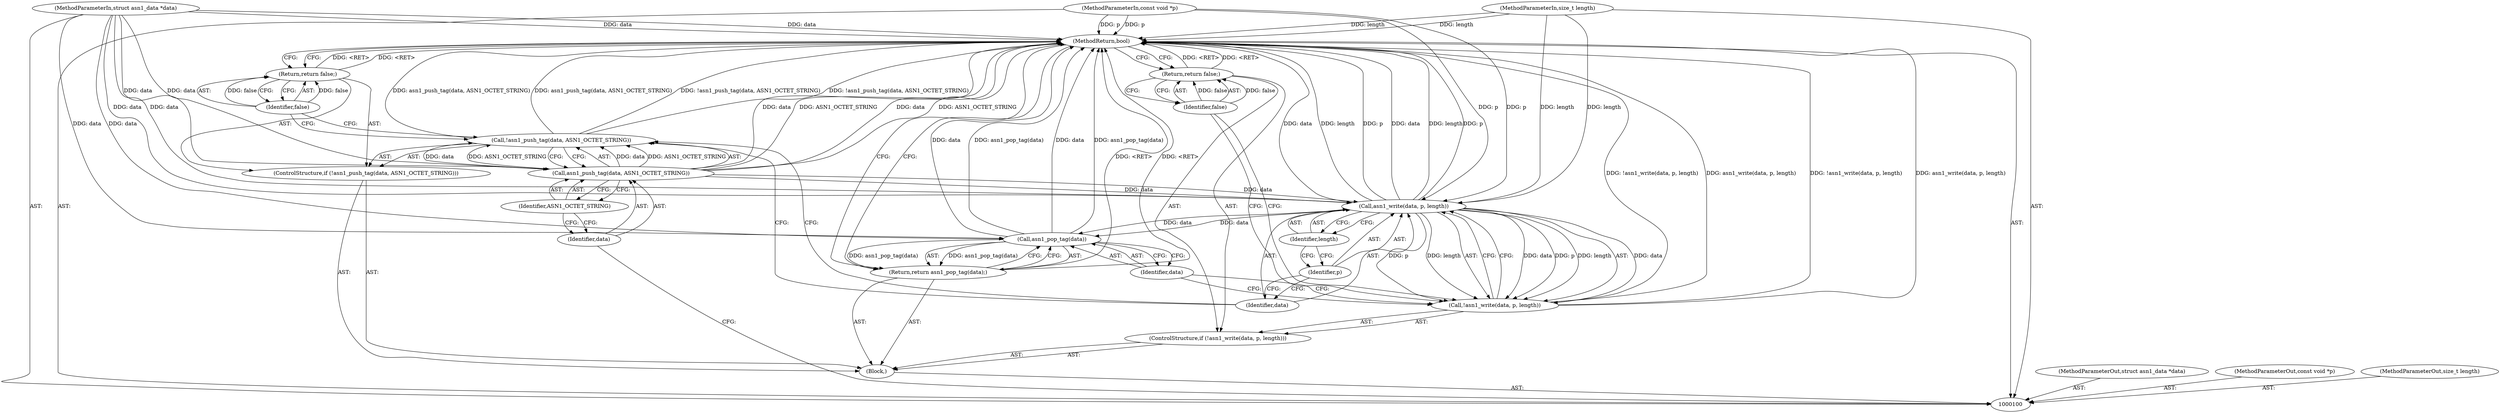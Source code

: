 digraph "0_samba_9d989c9dd7a5b92d0c5d65287935471b83b6e884_7" {
"1000123" [label="(MethodReturn,bool)"];
"1000101" [label="(MethodParameterIn,struct asn1_data *data)"];
"1000150" [label="(MethodParameterOut,struct asn1_data *data)"];
"1000102" [label="(MethodParameterIn,const void *p)"];
"1000151" [label="(MethodParameterOut,const void *p)"];
"1000103" [label="(MethodParameterIn,size_t length)"];
"1000152" [label="(MethodParameterOut,size_t length)"];
"1000104" [label="(Block,)"];
"1000106" [label="(Call,!asn1_push_tag(data, ASN1_OCTET_STRING))"];
"1000107" [label="(Call,asn1_push_tag(data, ASN1_OCTET_STRING))"];
"1000108" [label="(Identifier,data)"];
"1000109" [label="(Identifier,ASN1_OCTET_STRING)"];
"1000110" [label="(Return,return false;)"];
"1000111" [label="(Identifier,false)"];
"1000105" [label="(ControlStructure,if (!asn1_push_tag(data, ASN1_OCTET_STRING)))"];
"1000113" [label="(Call,!asn1_write(data, p, length))"];
"1000114" [label="(Call,asn1_write(data, p, length))"];
"1000115" [label="(Identifier,data)"];
"1000116" [label="(Identifier,p)"];
"1000117" [label="(Identifier,length)"];
"1000118" [label="(Return,return false;)"];
"1000119" [label="(Identifier,false)"];
"1000112" [label="(ControlStructure,if (!asn1_write(data, p, length)))"];
"1000121" [label="(Call,asn1_pop_tag(data))"];
"1000122" [label="(Identifier,data)"];
"1000120" [label="(Return,return asn1_pop_tag(data);)"];
"1000123" -> "1000100"  [label="AST: "];
"1000123" -> "1000110"  [label="CFG: "];
"1000123" -> "1000118"  [label="CFG: "];
"1000123" -> "1000120"  [label="CFG: "];
"1000118" -> "1000123"  [label="DDG: <RET>"];
"1000110" -> "1000123"  [label="DDG: <RET>"];
"1000120" -> "1000123"  [label="DDG: <RET>"];
"1000114" -> "1000123"  [label="DDG: length"];
"1000114" -> "1000123"  [label="DDG: p"];
"1000114" -> "1000123"  [label="DDG: data"];
"1000107" -> "1000123"  [label="DDG: data"];
"1000107" -> "1000123"  [label="DDG: ASN1_OCTET_STRING"];
"1000106" -> "1000123"  [label="DDG: asn1_push_tag(data, ASN1_OCTET_STRING)"];
"1000106" -> "1000123"  [label="DDG: !asn1_push_tag(data, ASN1_OCTET_STRING)"];
"1000113" -> "1000123"  [label="DDG: asn1_write(data, p, length)"];
"1000113" -> "1000123"  [label="DDG: !asn1_write(data, p, length)"];
"1000103" -> "1000123"  [label="DDG: length"];
"1000102" -> "1000123"  [label="DDG: p"];
"1000121" -> "1000123"  [label="DDG: data"];
"1000121" -> "1000123"  [label="DDG: asn1_pop_tag(data)"];
"1000101" -> "1000123"  [label="DDG: data"];
"1000101" -> "1000100"  [label="AST: "];
"1000101" -> "1000123"  [label="DDG: data"];
"1000101" -> "1000107"  [label="DDG: data"];
"1000101" -> "1000114"  [label="DDG: data"];
"1000101" -> "1000121"  [label="DDG: data"];
"1000150" -> "1000100"  [label="AST: "];
"1000102" -> "1000100"  [label="AST: "];
"1000102" -> "1000123"  [label="DDG: p"];
"1000102" -> "1000114"  [label="DDG: p"];
"1000151" -> "1000100"  [label="AST: "];
"1000103" -> "1000100"  [label="AST: "];
"1000103" -> "1000123"  [label="DDG: length"];
"1000103" -> "1000114"  [label="DDG: length"];
"1000152" -> "1000100"  [label="AST: "];
"1000104" -> "1000100"  [label="AST: "];
"1000105" -> "1000104"  [label="AST: "];
"1000112" -> "1000104"  [label="AST: "];
"1000120" -> "1000104"  [label="AST: "];
"1000106" -> "1000105"  [label="AST: "];
"1000106" -> "1000107"  [label="CFG: "];
"1000107" -> "1000106"  [label="AST: "];
"1000111" -> "1000106"  [label="CFG: "];
"1000115" -> "1000106"  [label="CFG: "];
"1000106" -> "1000123"  [label="DDG: asn1_push_tag(data, ASN1_OCTET_STRING)"];
"1000106" -> "1000123"  [label="DDG: !asn1_push_tag(data, ASN1_OCTET_STRING)"];
"1000107" -> "1000106"  [label="DDG: data"];
"1000107" -> "1000106"  [label="DDG: ASN1_OCTET_STRING"];
"1000107" -> "1000106"  [label="AST: "];
"1000107" -> "1000109"  [label="CFG: "];
"1000108" -> "1000107"  [label="AST: "];
"1000109" -> "1000107"  [label="AST: "];
"1000106" -> "1000107"  [label="CFG: "];
"1000107" -> "1000123"  [label="DDG: data"];
"1000107" -> "1000123"  [label="DDG: ASN1_OCTET_STRING"];
"1000107" -> "1000106"  [label="DDG: data"];
"1000107" -> "1000106"  [label="DDG: ASN1_OCTET_STRING"];
"1000101" -> "1000107"  [label="DDG: data"];
"1000107" -> "1000114"  [label="DDG: data"];
"1000108" -> "1000107"  [label="AST: "];
"1000108" -> "1000100"  [label="CFG: "];
"1000109" -> "1000108"  [label="CFG: "];
"1000109" -> "1000107"  [label="AST: "];
"1000109" -> "1000108"  [label="CFG: "];
"1000107" -> "1000109"  [label="CFG: "];
"1000110" -> "1000105"  [label="AST: "];
"1000110" -> "1000111"  [label="CFG: "];
"1000111" -> "1000110"  [label="AST: "];
"1000123" -> "1000110"  [label="CFG: "];
"1000110" -> "1000123"  [label="DDG: <RET>"];
"1000111" -> "1000110"  [label="DDG: false"];
"1000111" -> "1000110"  [label="AST: "];
"1000111" -> "1000106"  [label="CFG: "];
"1000110" -> "1000111"  [label="CFG: "];
"1000111" -> "1000110"  [label="DDG: false"];
"1000105" -> "1000104"  [label="AST: "];
"1000106" -> "1000105"  [label="AST: "];
"1000110" -> "1000105"  [label="AST: "];
"1000113" -> "1000112"  [label="AST: "];
"1000113" -> "1000114"  [label="CFG: "];
"1000114" -> "1000113"  [label="AST: "];
"1000119" -> "1000113"  [label="CFG: "];
"1000122" -> "1000113"  [label="CFG: "];
"1000113" -> "1000123"  [label="DDG: asn1_write(data, p, length)"];
"1000113" -> "1000123"  [label="DDG: !asn1_write(data, p, length)"];
"1000114" -> "1000113"  [label="DDG: data"];
"1000114" -> "1000113"  [label="DDG: p"];
"1000114" -> "1000113"  [label="DDG: length"];
"1000114" -> "1000113"  [label="AST: "];
"1000114" -> "1000117"  [label="CFG: "];
"1000115" -> "1000114"  [label="AST: "];
"1000116" -> "1000114"  [label="AST: "];
"1000117" -> "1000114"  [label="AST: "];
"1000113" -> "1000114"  [label="CFG: "];
"1000114" -> "1000123"  [label="DDG: length"];
"1000114" -> "1000123"  [label="DDG: p"];
"1000114" -> "1000123"  [label="DDG: data"];
"1000114" -> "1000113"  [label="DDG: data"];
"1000114" -> "1000113"  [label="DDG: p"];
"1000114" -> "1000113"  [label="DDG: length"];
"1000107" -> "1000114"  [label="DDG: data"];
"1000101" -> "1000114"  [label="DDG: data"];
"1000102" -> "1000114"  [label="DDG: p"];
"1000103" -> "1000114"  [label="DDG: length"];
"1000114" -> "1000121"  [label="DDG: data"];
"1000115" -> "1000114"  [label="AST: "];
"1000115" -> "1000106"  [label="CFG: "];
"1000116" -> "1000115"  [label="CFG: "];
"1000116" -> "1000114"  [label="AST: "];
"1000116" -> "1000115"  [label="CFG: "];
"1000117" -> "1000116"  [label="CFG: "];
"1000117" -> "1000114"  [label="AST: "];
"1000117" -> "1000116"  [label="CFG: "];
"1000114" -> "1000117"  [label="CFG: "];
"1000118" -> "1000112"  [label="AST: "];
"1000118" -> "1000119"  [label="CFG: "];
"1000119" -> "1000118"  [label="AST: "];
"1000123" -> "1000118"  [label="CFG: "];
"1000118" -> "1000123"  [label="DDG: <RET>"];
"1000119" -> "1000118"  [label="DDG: false"];
"1000119" -> "1000118"  [label="AST: "];
"1000119" -> "1000113"  [label="CFG: "];
"1000118" -> "1000119"  [label="CFG: "];
"1000119" -> "1000118"  [label="DDG: false"];
"1000112" -> "1000104"  [label="AST: "];
"1000113" -> "1000112"  [label="AST: "];
"1000118" -> "1000112"  [label="AST: "];
"1000121" -> "1000120"  [label="AST: "];
"1000121" -> "1000122"  [label="CFG: "];
"1000122" -> "1000121"  [label="AST: "];
"1000120" -> "1000121"  [label="CFG: "];
"1000121" -> "1000123"  [label="DDG: data"];
"1000121" -> "1000123"  [label="DDG: asn1_pop_tag(data)"];
"1000121" -> "1000120"  [label="DDG: asn1_pop_tag(data)"];
"1000114" -> "1000121"  [label="DDG: data"];
"1000101" -> "1000121"  [label="DDG: data"];
"1000122" -> "1000121"  [label="AST: "];
"1000122" -> "1000113"  [label="CFG: "];
"1000121" -> "1000122"  [label="CFG: "];
"1000120" -> "1000104"  [label="AST: "];
"1000120" -> "1000121"  [label="CFG: "];
"1000121" -> "1000120"  [label="AST: "];
"1000123" -> "1000120"  [label="CFG: "];
"1000120" -> "1000123"  [label="DDG: <RET>"];
"1000121" -> "1000120"  [label="DDG: asn1_pop_tag(data)"];
}
